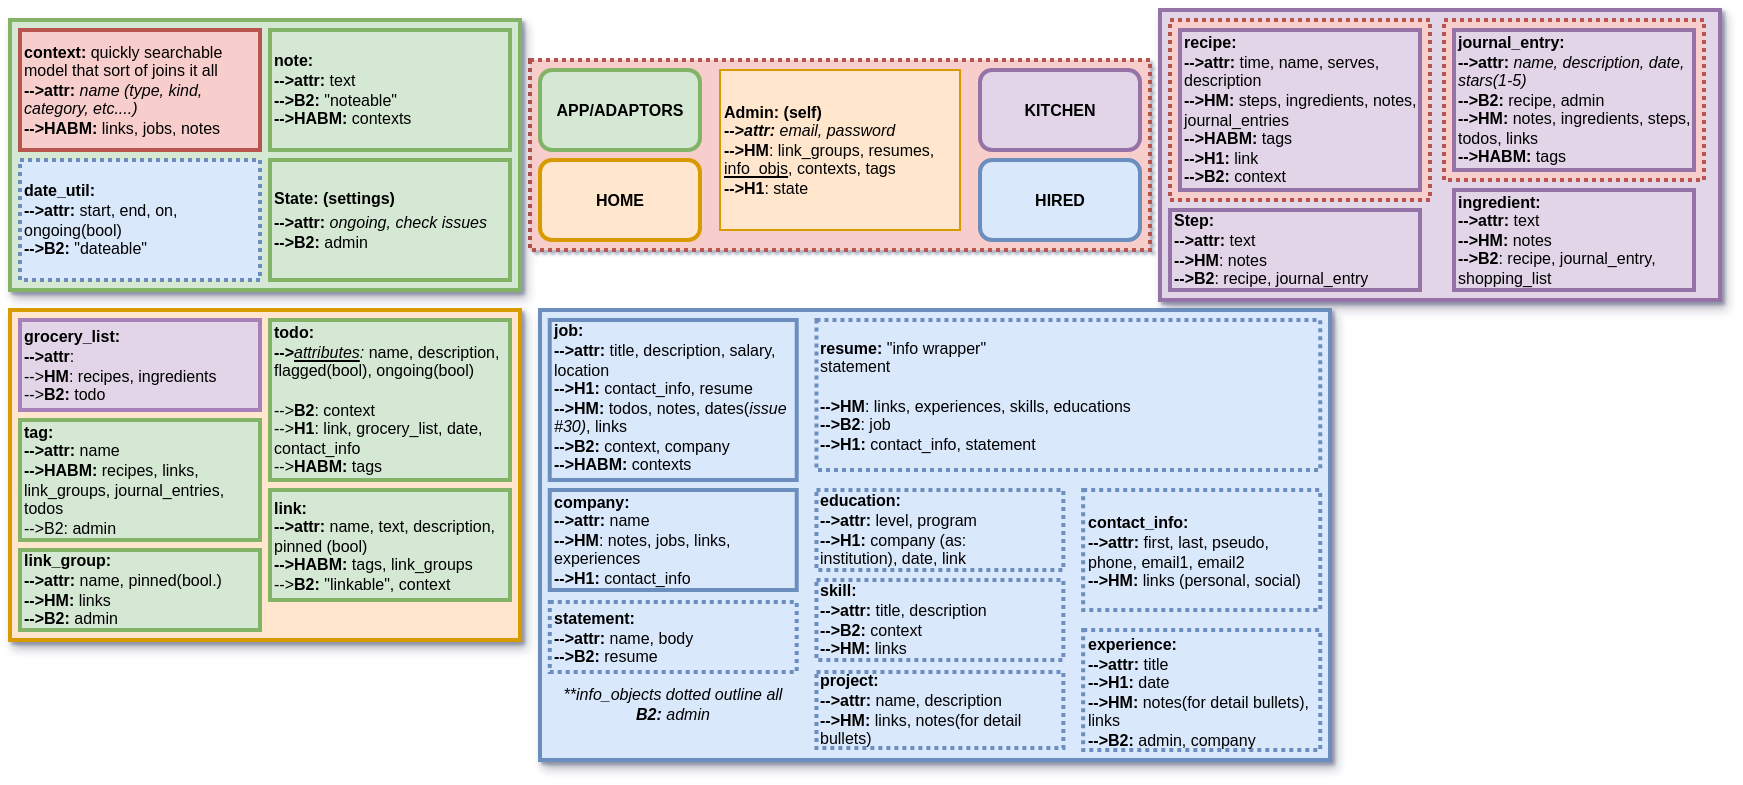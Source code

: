 <mxfile compressed="true" version="16.0.2" type="device"><diagram id="ImDymK1f7_B1jzTCU4_X" name="Page-1"><mxGraphModel dx="1106" dy="852" grid="1" gridSize="5" guides="1" tooltips="1" connect="1" arrows="1" fold="1" page="1" pageScale="1" pageWidth="1100" pageHeight="850" math="0" shadow="1"><root><mxCell id="0"/><mxCell id="1" parent="0"/><mxCell id="bXCQmQiE10ZwkFKLM6Ez-20" value="" style="rounded=0;whiteSpace=wrap;html=1;shadow=0;glass=0;sketch=0;fontSize=8;strokeWidth=2;align=left;fillColor=#f8cecc;strokeColor=#b85450;dashed=1;dashPattern=1 1;" parent="1" vertex="1"><mxGeometry x="1225" y="35" width="310" height="95" as="geometry"/></mxCell><mxCell id="bt28WQiRK-6ye6KYPw5y-67" value="" style="rounded=0;whiteSpace=wrap;html=1;shadow=1;glass=0;sketch=0;fontSize=7;strokeColor=#d79b00;strokeWidth=2;fillColor=#ffe6cc;container=0;" parent="1" vertex="1"><mxGeometry x="965" y="160" width="255" height="165" as="geometry"/></mxCell><mxCell id="bt28WQiRK-6ye6KYPw5y-33" value="" style="rounded=0;whiteSpace=wrap;html=1;shadow=1;glass=0;sketch=0;fontSize=7;strokeColor=#9673a6;strokeWidth=2;fillColor=#e1d5e7;" parent="1" vertex="1"><mxGeometry x="1540" y="10" width="280" height="145" as="geometry"/></mxCell><mxCell id="bt28WQiRK-6ye6KYPw5y-1" value="&lt;b&gt;Admin: (self)&lt;/b&gt;&lt;br&gt;&lt;b&gt;--&amp;gt;&lt;/b&gt;&lt;i&gt;&lt;b&gt;attr:&lt;/b&gt; email, password&lt;/i&gt;&lt;br&gt;&lt;b&gt;--&amp;gt;HM&lt;/b&gt;: link_groups, resumes, &lt;u&gt;info_objs&lt;/u&gt;, contexts, tags&lt;br&gt;&lt;b&gt;--&amp;gt;H1&lt;/b&gt;: state" style="rounded=0;whiteSpace=wrap;html=1;fontSize=8;align=left;fillColor=#ffe6cc;strokeColor=#d79b00;rotation=0;container=0;" parent="1" vertex="1"><mxGeometry x="1320" y="40" width="120" height="80" as="geometry"/></mxCell><mxCell id="bt28WQiRK-6ye6KYPw5y-46" value="&lt;b&gt;KITCHEN&lt;br&gt;&lt;/b&gt;" style="rounded=1;whiteSpace=wrap;html=1;fontSize=8;align=center;fillColor=#e1d5e7;strokeColor=#9673a6;rotation=0;container=0;strokeWidth=2;" parent="1" vertex="1"><mxGeometry x="1450" y="40" width="80" height="40" as="geometry"/></mxCell><mxCell id="bt28WQiRK-6ye6KYPw5y-47" value="&lt;b&gt;HIRED&lt;br&gt;&lt;/b&gt;" style="rounded=1;whiteSpace=wrap;html=1;fontSize=8;align=center;fillColor=#dae8fc;strokeColor=#6c8ebf;rotation=0;container=0;strokeWidth=2;" parent="1" vertex="1"><mxGeometry x="1450" y="85" width="80" height="40" as="geometry"/></mxCell><mxCell id="bt28WQiRK-6ye6KYPw5y-45" value="&lt;b&gt;APP/ADAPTORS&lt;br&gt;&lt;/b&gt;" style="rounded=1;whiteSpace=wrap;html=1;fontSize=8;align=center;fillColor=#d5e8d4;strokeColor=#82b366;rotation=0;container=0;strokeWidth=2;" parent="1" vertex="1"><mxGeometry x="1230" y="40" width="80" height="40" as="geometry"/></mxCell><mxCell id="bt28WQiRK-6ye6KYPw5y-39" value="" style="rounded=0;whiteSpace=wrap;html=1;shadow=1;glass=0;sketch=0;fontSize=7;strokeColor=#82b366;strokeWidth=2;fillColor=#d5e8d4;" parent="1" vertex="1"><mxGeometry x="965" y="15" width="255" height="135" as="geometry"/></mxCell><mxCell id="bt28WQiRK-6ye6KYPw5y-2" value="&lt;b&gt;State: (settings)&lt;br&gt;&lt;/b&gt;&lt;font size=&quot;1&quot;&gt;&lt;span style=&quot;font-size: 8px&quot;&gt;&lt;b&gt;--&amp;gt;attr:&lt;/b&gt;&lt;i&gt; ongoing, check issues&lt;/i&gt;&lt;/span&gt;&lt;/font&gt;&lt;br&gt;&lt;b&gt;--&amp;gt;&lt;/b&gt;&lt;b&gt;B2: &lt;/b&gt;admin&amp;nbsp;" style="rounded=0;whiteSpace=wrap;html=1;fontSize=8;align=left;fillColor=#d5e8d4;strokeColor=#82b366;rotation=0;container=0;strokeWidth=2;shadow=0;" parent="1" vertex="1"><mxGeometry x="1095" y="85" width="120" height="60" as="geometry"/></mxCell><mxCell id="bt28WQiRK-6ye6KYPw5y-8" value="&lt;b&gt;context: &lt;/b&gt;quickly searchable model that sort of joins it all&lt;br&gt;&lt;b&gt;--&amp;gt;attr:&lt;/b&gt;&lt;i&gt;&amp;nbsp;name (type, kind, category, etc....)&lt;/i&gt;&lt;br&gt;&lt;b&gt;--&amp;gt;HABM: &lt;/b&gt;links, jobs, notes" style="rounded=0;whiteSpace=wrap;html=1;fontSize=8;align=left;fillColor=#f8cecc;strokeColor=#b85450;rotation=0;container=0;strokeWidth=2;" parent="1" vertex="1"><mxGeometry x="970" y="20" width="120" height="60" as="geometry"/></mxCell><mxCell id="bt28WQiRK-6ye6KYPw5y-11" value="&lt;b&gt;note:&amp;nbsp;&lt;/b&gt;&lt;br&gt;&lt;b&gt;--&amp;gt;attr:&lt;/b&gt; text&lt;br&gt;&lt;b&gt;--&amp;gt;B2: &lt;/b&gt;&quot;noteable&quot;&lt;br&gt;&lt;b&gt;--&amp;gt;HABM: &lt;/b&gt;contexts" style="rounded=0;whiteSpace=wrap;html=1;fontSize=8;align=left;fillColor=#d5e8d4;strokeColor=#82b366;rotation=0;container=0;strokeWidth=2;shadow=0;" parent="1" vertex="1"><mxGeometry x="1095" y="20" width="120" height="60" as="geometry"/></mxCell><mxCell id="bt28WQiRK-6ye6KYPw5y-84" value="&lt;span style=&quot;font-size: 8px&quot;&gt;&lt;b&gt;date_util:&lt;/b&gt;&lt;br&gt;&lt;b&gt;--&amp;gt;attr: &lt;/b&gt;start, end, on, ongoing(bool)&lt;br&gt;&lt;b&gt;--&amp;gt;B2: &lt;/b&gt;&quot;dateable&quot;&lt;br&gt;&lt;/span&gt;" style="rounded=0;whiteSpace=wrap;html=1;shadow=0;glass=0;sketch=0;fontSize=7;strokeColor=#6c8ebf;strokeWidth=2;fillColor=#dae8fc;align=left;dashed=1;dashPattern=1 1;" parent="1" vertex="1"><mxGeometry x="970" y="85" width="120" height="60" as="geometry"/></mxCell><mxCell id="bt28WQiRK-6ye6KYPw5y-28" value="" style="rounded=0;whiteSpace=wrap;html=1;shadow=0;glass=0;sketch=0;fontSize=8;strokeWidth=2;align=left;fillColor=#f8cecc;strokeColor=#b85450;dashed=1;dashPattern=1 1;" parent="1" vertex="1"><mxGeometry x="1545" y="15" width="130" height="90" as="geometry"/></mxCell><mxCell id="bt28WQiRK-6ye6KYPw5y-17" value="&lt;b&gt;recipe:&lt;/b&gt;&lt;br&gt;&lt;b&gt;--&amp;gt;attr:&lt;/b&gt; time, name, serves, description&lt;br&gt;&lt;b&gt;--&amp;gt;HM:&lt;/b&gt; steps, ingredients, notes, journal_entries&lt;br&gt;&lt;b&gt;--&amp;gt;HABM: &lt;/b&gt;tags&lt;br&gt;&lt;b&gt;--&amp;gt;H1:&lt;/b&gt;&amp;nbsp;link&lt;br&gt;&lt;b&gt;--&amp;gt;B2: &lt;/b&gt;context" style="rounded=0;whiteSpace=wrap;html=1;fontSize=8;align=left;fillColor=#e1d5e7;strokeColor=#9673a6;rotation=0;container=0;strokeWidth=2;" parent="1" vertex="1"><mxGeometry x="1550" y="20" width="120" height="80" as="geometry"/></mxCell><mxCell id="bt28WQiRK-6ye6KYPw5y-53" value="" style="rounded=0;whiteSpace=wrap;html=1;shadow=0;glass=0;sketch=0;fontSize=8;strokeWidth=2;align=left;fillColor=#f8cecc;strokeColor=#b85450;dashed=1;dashPattern=1 1;" parent="1" vertex="1"><mxGeometry x="1682" y="15" width="130" height="80" as="geometry"/></mxCell><mxCell id="bt28WQiRK-6ye6KYPw5y-20" value="&lt;b&gt;journal_entry:&amp;nbsp;&lt;/b&gt;&lt;br&gt;&lt;b&gt;--&amp;gt;&lt;/b&gt;&lt;b&gt;attr:&lt;/b&gt;&lt;i&gt; name, description, date, stars(1-5)&lt;/i&gt;&lt;br&gt;&lt;b&gt;--&amp;gt;B2:&lt;/b&gt; recipe, admin&lt;br&gt;&lt;b&gt;--&amp;gt;HM: &lt;/b&gt;notes, ingredients, steps, todos, links&lt;br&gt;&lt;b&gt;--&amp;gt;&lt;/b&gt;&lt;b&gt;HABM: &lt;/b&gt;tags" style="rounded=0;whiteSpace=wrap;html=1;fontSize=8;align=left;fillColor=#e1d5e7;strokeColor=#9673a6;rotation=0;container=0;strokeWidth=2;" parent="1" vertex="1"><mxGeometry x="1687" y="20" width="120" height="70" as="geometry"/></mxCell><mxCell id="bt28WQiRK-6ye6KYPw5y-7" value="&lt;b&gt;link:&lt;/b&gt;&lt;br&gt;&lt;b&gt;--&amp;gt;&lt;/b&gt;&lt;b&gt;attr:&lt;/b&gt; name, text, description, pinned (bool)&lt;br&gt;&lt;b&gt;--&amp;gt;HABM:&lt;/b&gt; tags, link_groups&lt;br&gt;--&amp;gt;&lt;b&gt;B2:&lt;/b&gt; &quot;linkable&quot;, context" style="rounded=0;whiteSpace=wrap;html=1;fontSize=8;align=left;fillColor=#d5e8d4;strokeColor=#82b366;rotation=0;container=0;strokeWidth=2;" parent="1" vertex="1"><mxGeometry x="1095" y="250" width="120" height="55" as="geometry"/></mxCell><mxCell id="bt28WQiRK-6ye6KYPw5y-10" value="&lt;b&gt;tag:&amp;nbsp;&lt;/b&gt;&lt;br&gt;&lt;b&gt;--&amp;gt;attr:&lt;/b&gt;&lt;i&gt;&amp;nbsp;&lt;/i&gt;name&lt;br&gt;&lt;b&gt;--&amp;gt;HABM:&lt;/b&gt;&amp;nbsp;recipes, links, link_groups, journal_entries, todos&lt;br&gt;--&amp;gt;B2: admin" style="rounded=0;whiteSpace=wrap;html=1;fontSize=8;align=left;fillColor=#d5e8d4;strokeColor=#82b366;rotation=0;container=0;strokeWidth=2;" parent="1" vertex="1"><mxGeometry x="970" y="215" width="120" height="60" as="geometry"/></mxCell><mxCell id="bt28WQiRK-6ye6KYPw5y-66" value="&lt;b&gt;HOME&lt;br&gt;&lt;/b&gt;" style="rounded=1;whiteSpace=wrap;html=1;fontSize=8;align=center;fillColor=#ffe6cc;strokeColor=#d79b00;rotation=0;container=0;strokeWidth=2;" parent="1" vertex="1"><mxGeometry x="1230" y="85" width="80" height="40" as="geometry"/></mxCell><mxCell id="bt28WQiRK-6ye6KYPw5y-23" value="&lt;b&gt;grocery_list:&lt;/b&gt;&lt;br&gt;&lt;b&gt;--&amp;gt;attr&lt;/b&gt;:&lt;br&gt;--&amp;gt;&lt;b&gt;HM&lt;/b&gt;: recipes, ingredients&lt;br&gt;--&amp;gt;&lt;b&gt;B2: &lt;/b&gt;todo" style="rounded=0;whiteSpace=wrap;html=1;fontSize=8;align=left;fillColor=#e1d5e7;strokeColor=#A680B8;rotation=0;container=0;strokeWidth=2;" parent="1" vertex="1"><mxGeometry x="970" y="165" width="120" height="45" as="geometry"/></mxCell><mxCell id="bt28WQiRK-6ye6KYPw5y-24" value="&lt;b&gt;todo:&lt;/b&gt;&lt;br&gt;&lt;b&gt;--&amp;gt;&lt;/b&gt;&lt;i&gt;&lt;u&gt;attributes&lt;/u&gt;: &lt;/i&gt;name, description,&amp;nbsp; flagged(bool), ongoing(bool)&lt;br&gt;&lt;br&gt;--&amp;gt;&lt;b&gt;B2&lt;/b&gt;: context&lt;br&gt;--&amp;gt;&lt;b&gt;H1&lt;/b&gt;: link, grocery_list, date, contact_info&lt;br&gt;--&amp;gt;&lt;b&gt;HABM: &lt;/b&gt;tags" style="rounded=0;whiteSpace=wrap;html=1;fontSize=8;align=left;fillColor=#d5e8d4;strokeColor=#82b366;rotation=0;container=0;strokeWidth=2;" parent="1" vertex="1"><mxGeometry x="1095" y="165" width="120" height="80" as="geometry"/></mxCell><mxCell id="bXCQmQiE10ZwkFKLM6Ez-23" value="&lt;b&gt;link_group:&amp;nbsp;&lt;/b&gt;&lt;br&gt;&lt;b&gt;--&amp;gt;attr:&lt;/b&gt;&lt;i&gt;&amp;nbsp;&lt;/i&gt;name, pinned(bool.)&lt;br&gt;&lt;b&gt;--&amp;gt;HM:&lt;/b&gt;&amp;nbsp;links&lt;br&gt;&lt;b&gt;--&amp;gt;B2: &lt;/b&gt;admin" style="rounded=0;whiteSpace=wrap;html=1;fontSize=8;align=left;fillColor=#d5e8d4;strokeColor=#82b366;rotation=0;container=0;strokeWidth=2;" parent="1" vertex="1"><mxGeometry x="970" y="280" width="120" height="40" as="geometry"/></mxCell><mxCell id="bt28WQiRK-6ye6KYPw5y-21" value="&lt;b&gt;ingredient:&lt;/b&gt;&lt;br&gt;&lt;b&gt;--&amp;gt;&lt;/b&gt;&lt;b&gt;attr:&lt;/b&gt; text&lt;br&gt;&lt;b&gt;--&amp;gt;HM: &lt;/b&gt;notes&lt;br&gt;&lt;b&gt;--&amp;gt;B2&lt;/b&gt;: recipe, journal_entry, shopping_list" style="rounded=0;whiteSpace=wrap;html=1;fontSize=8;align=left;fillColor=#e1d5e7;strokeColor=#9673a6;rotation=0;container=0;strokeWidth=2;" parent="1" vertex="1"><mxGeometry x="1687" y="100" width="120" height="50" as="geometry"/></mxCell><mxCell id="bt28WQiRK-6ye6KYPw5y-22" value="&lt;b&gt;Step:&lt;/b&gt;&lt;br&gt;&lt;b&gt;--&amp;gt;attr:&lt;/b&gt;&lt;i&gt;&amp;nbsp;&lt;/i&gt;text&lt;br&gt;&lt;b&gt;--&amp;gt;HM&lt;/b&gt;: notes&lt;br&gt;&lt;b&gt;--&amp;gt;B2&lt;/b&gt;: recipe, journal_entry" style="rounded=0;whiteSpace=wrap;html=1;fontSize=8;align=left;fillColor=#e1d5e7;strokeColor=#9673a6;rotation=0;container=0;strokeWidth=2;" parent="1" vertex="1"><mxGeometry x="1545" y="110" width="125" height="40" as="geometry"/></mxCell><mxCell id="bt28WQiRK-6ye6KYPw5y-43" value="" style="rounded=0;whiteSpace=wrap;html=1;shadow=1;glass=0;sketch=0;fontSize=7;strokeColor=#6c8ebf;strokeWidth=2;fillColor=#dae8fc;" parent="1" vertex="1"><mxGeometry x="1230" y="160" width="395" height="225" as="geometry"/></mxCell><mxCell id="bt28WQiRK-6ye6KYPw5y-25" value="&lt;b&gt;company:&lt;/b&gt;&lt;br&gt;&lt;b&gt;--&amp;gt;attr:&lt;/b&gt; name&lt;br&gt;&lt;b&gt;--&amp;gt;HM&lt;/b&gt;: notes, jobs, links, experiences&lt;br&gt;&lt;b&gt;--&amp;gt;H1: &lt;/b&gt;contact_info" style="rounded=0;whiteSpace=wrap;html=1;fontSize=8;align=left;fillColor=#dae8fc;strokeColor=#6c8ebf;rotation=0;container=0;strokeWidth=2;" parent="1" vertex="1"><mxGeometry x="1234.88" y="250" width="123.48" height="50" as="geometry"/></mxCell><mxCell id="bt28WQiRK-6ye6KYPw5y-27" value="&lt;b&gt;resume: &lt;/b&gt;&quot;info wrapper&quot;&lt;br&gt;statement&lt;br&gt;&lt;br&gt;&lt;b&gt;--&amp;gt;HM&lt;/b&gt;: links, experiences, skills, educations&lt;br&gt;&lt;b&gt;--&amp;gt;B2&lt;/b&gt;: job&lt;br&gt;&lt;b&gt;--&amp;gt;H1:&lt;/b&gt; contact_info, statement" style="rounded=0;whiteSpace=wrap;html=1;fontSize=8;align=left;fillColor=#dae8fc;strokeColor=#6c8ebf;rotation=0;container=0;strokeWidth=2;dashed=1;dashPattern=1 1;" parent="1" vertex="1"><mxGeometry x="1368.232" y="165" width="251.89" height="75" as="geometry"/></mxCell><mxCell id="bt28WQiRK-6ye6KYPw5y-73" value="&lt;font size=&quot;1&quot;&gt;&lt;span style=&quot;font-size: 8px&quot;&gt;&lt;b&gt;contact_info:&lt;/b&gt;&lt;br&gt;&lt;div&gt;&lt;b style=&quot;font-weight: bold&quot;&gt;--&amp;gt;&lt;/b&gt;&lt;b&gt;attr:&lt;/b&gt; first, last, pseudo, phone, email1, email2&lt;/div&gt;&lt;div&gt;&lt;b&gt;--&amp;gt;HM: &lt;/b&gt;links (personal, social)&lt;/div&gt;&lt;/span&gt;&lt;/font&gt;" style="rounded=0;whiteSpace=wrap;html=1;shadow=0;glass=0;sketch=0;fontSize=7;strokeColor=#6c8ebf;strokeWidth=2;fillColor=#dae8fc;align=left;dashed=1;dashPattern=1 1;" parent="1" vertex="1"><mxGeometry x="1501.585" y="250" width="118.537" height="60" as="geometry"/></mxCell><mxCell id="bt28WQiRK-6ye6KYPw5y-82" value="&lt;font size=&quot;1&quot;&gt;&lt;span style=&quot;font-size: 8px&quot;&gt;&lt;b&gt;experience:&lt;/b&gt;&lt;br&gt;&lt;div&gt;&lt;b style=&quot;font-weight: bold&quot;&gt;--&amp;gt;&lt;/b&gt;&lt;b&gt;attr:&lt;/b&gt;&amp;nbsp;title&lt;/div&gt;&lt;div&gt;&lt;b&gt;--&amp;gt;H1: &lt;/b&gt;date&lt;/div&gt;&lt;div&gt;&lt;b&gt;--&amp;gt;HM: &lt;/b&gt;notes(for detail bullets), links&lt;/div&gt;&lt;div&gt;&lt;b&gt;--&amp;gt;B2: &lt;/b&gt;admin, company&lt;/div&gt;&lt;/span&gt;&lt;/font&gt;" style="rounded=0;whiteSpace=wrap;html=1;shadow=0;glass=0;sketch=0;fontSize=7;strokeColor=#6c8ebf;strokeWidth=2;fillColor=#dae8fc;align=left;dashed=1;dashPattern=1 1;" parent="1" vertex="1"><mxGeometry x="1501.585" y="320" width="118.537" height="60" as="geometry"/></mxCell><mxCell id="bt28WQiRK-6ye6KYPw5y-83" value="&lt;span style=&quot;font-size: 8px&quot;&gt;&lt;b&gt;skill:&lt;/b&gt;&lt;br&gt;&lt;b&gt;--&amp;gt;attr: &lt;/b&gt;title, description&lt;br&gt;&lt;b&gt;--&amp;gt;B2: &lt;/b&gt;context&lt;br&gt;&lt;b&gt;--&amp;gt;HM: &lt;/b&gt;links&lt;br&gt;&lt;/span&gt;" style="rounded=0;whiteSpace=wrap;html=1;shadow=0;glass=0;sketch=0;fontSize=7;strokeColor=#6c8ebf;strokeWidth=2;fillColor=#dae8fc;align=left;dashed=1;dashPattern=1 1;" parent="1" vertex="1"><mxGeometry x="1368.232" y="295" width="123.476" height="40" as="geometry"/></mxCell><mxCell id="bt28WQiRK-6ye6KYPw5y-85" value="&lt;span style=&quot;font-size: 8px&quot;&gt;&lt;b&gt;project:&lt;br&gt;--&amp;gt;attr:&lt;/b&gt; name, description&lt;br&gt;&lt;b&gt;--&amp;gt;HM: &lt;/b&gt;links, notes(&lt;/span&gt;&lt;span style=&quot;font-size: 8px&quot;&gt;for detail bullets&lt;/span&gt;&lt;span style=&quot;font-size: 8px&quot;&gt;)&lt;br&gt;&lt;/span&gt;" style="rounded=0;whiteSpace=wrap;html=1;shadow=0;glass=0;sketch=0;fontSize=7;strokeColor=#6c8ebf;strokeWidth=2;fillColor=#dae8fc;align=left;dashed=1;dashPattern=1 1;" parent="1" vertex="1"><mxGeometry x="1368.232" y="341" width="123.476" height="38" as="geometry"/></mxCell><mxCell id="bt28WQiRK-6ye6KYPw5y-87" value="&lt;span style=&quot;font-size: 8px&quot;&gt;&lt;b&gt;job:&lt;/b&gt;&lt;br&gt;&lt;b&gt;--&amp;gt;attr: &lt;/b&gt;title, description, salary, location&lt;br&gt;&lt;b&gt;--&amp;gt;H1: &lt;/b&gt;contact_info, resume&lt;br&gt;&lt;b&gt;--&amp;gt;HM: &lt;/b&gt;todos, notes, dates(&lt;i&gt;issue #30)&lt;/i&gt;, links&lt;br&gt;&lt;b&gt;--&amp;gt;B2: &lt;/b&gt;context, company&lt;br&gt;&lt;b&gt;--&amp;gt;HABM: &lt;/b&gt;contexts&lt;br&gt;&lt;br&gt;&lt;/span&gt;" style="rounded=0;whiteSpace=wrap;html=1;shadow=0;glass=0;sketch=0;fontSize=7;strokeColor=#6c8ebf;strokeWidth=2;fillColor=#dae8fc;align=left;labelPosition=center;verticalLabelPosition=middle;verticalAlign=middle;spacingTop=7;" parent="1" vertex="1"><mxGeometry x="1234.88" y="165" width="123.48" height="80" as="geometry"/></mxCell><mxCell id="bt28WQiRK-6ye6KYPw5y-91" value="&lt;span style=&quot;font-size: 8px&quot;&gt;&lt;b&gt;education:&lt;br&gt;--&amp;gt;attr: &lt;/b&gt;level, program&amp;nbsp;&lt;b&gt;&lt;br&gt;--&amp;gt;H1: &lt;/b&gt;company (as: institution),&lt;b&gt;&amp;nbsp;&lt;/b&gt;date, link&lt;/span&gt;&lt;span style=&quot;font-size: 8px&quot;&gt;&lt;br&gt;&lt;/span&gt;" style="rounded=0;whiteSpace=wrap;html=1;shadow=0;glass=0;sketch=0;fontSize=7;strokeColor=#6c8ebf;strokeWidth=2;fillColor=#dae8fc;align=left;dashed=1;dashPattern=1 1;" parent="1" vertex="1"><mxGeometry x="1368.232" y="250" width="123.476" height="40" as="geometry"/></mxCell><mxCell id="rQdxxhRuiaD-gHXUzfdX-1" value="&lt;i&gt;**info_objects dotted outline all &lt;b&gt;B2: &lt;/b&gt;admin&lt;/i&gt;" style="text;html=1;strokeColor=none;fillColor=none;align=center;verticalAlign=middle;whiteSpace=wrap;rounded=0;labelPosition=center;verticalLabelPosition=middle;fontSize=8;" parent="1" vertex="1"><mxGeometry x="1234.878" y="345" width="123.476" height="23" as="geometry"/></mxCell><mxCell id="rQdxxhRuiaD-gHXUzfdX-4" value="&lt;span style=&quot;font-size: 8px&quot;&gt;&lt;b&gt;statement:&amp;nbsp;&lt;/b&gt;&lt;br&gt;&lt;b&gt;--&amp;gt;attr: &lt;/b&gt;name, body&lt;br&gt;&lt;b&gt;--&amp;gt;B2: &lt;/b&gt;resume&lt;br&gt;&lt;/span&gt;" style="rounded=0;whiteSpace=wrap;html=1;shadow=0;glass=0;sketch=0;fontSize=7;strokeColor=#6c8ebf;strokeWidth=2;fillColor=#dae8fc;align=left;dashed=1;dashPattern=1 1;" parent="1" vertex="1"><mxGeometry x="1234.888" y="306" width="123.476" height="35" as="geometry"/></mxCell></root></mxGraphModel></diagram></mxfile>